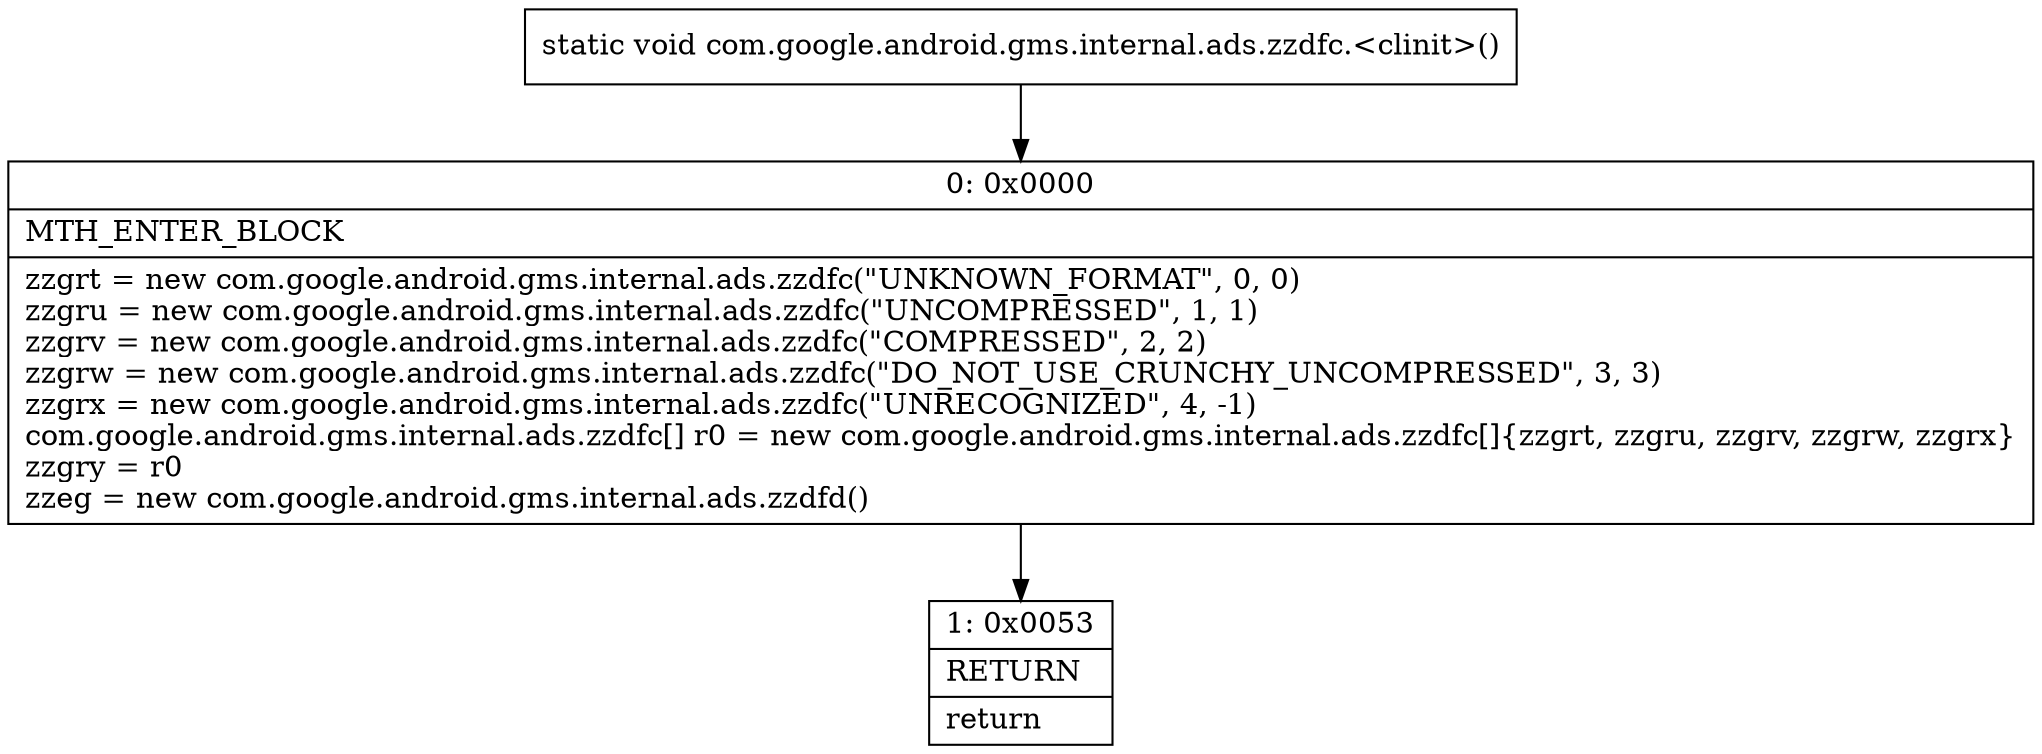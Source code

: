 digraph "CFG forcom.google.android.gms.internal.ads.zzdfc.\<clinit\>()V" {
Node_0 [shape=record,label="{0\:\ 0x0000|MTH_ENTER_BLOCK\l|zzgrt = new com.google.android.gms.internal.ads.zzdfc(\"UNKNOWN_FORMAT\", 0, 0)\lzzgru = new com.google.android.gms.internal.ads.zzdfc(\"UNCOMPRESSED\", 1, 1)\lzzgrv = new com.google.android.gms.internal.ads.zzdfc(\"COMPRESSED\", 2, 2)\lzzgrw = new com.google.android.gms.internal.ads.zzdfc(\"DO_NOT_USE_CRUNCHY_UNCOMPRESSED\", 3, 3)\lzzgrx = new com.google.android.gms.internal.ads.zzdfc(\"UNRECOGNIZED\", 4, \-1)\lcom.google.android.gms.internal.ads.zzdfc[] r0 = new com.google.android.gms.internal.ads.zzdfc[]\{zzgrt, zzgru, zzgrv, zzgrw, zzgrx\}\lzzgry = r0\lzzeg = new com.google.android.gms.internal.ads.zzdfd()\l}"];
Node_1 [shape=record,label="{1\:\ 0x0053|RETURN\l|return\l}"];
MethodNode[shape=record,label="{static void com.google.android.gms.internal.ads.zzdfc.\<clinit\>() }"];
MethodNode -> Node_0;
Node_0 -> Node_1;
}

